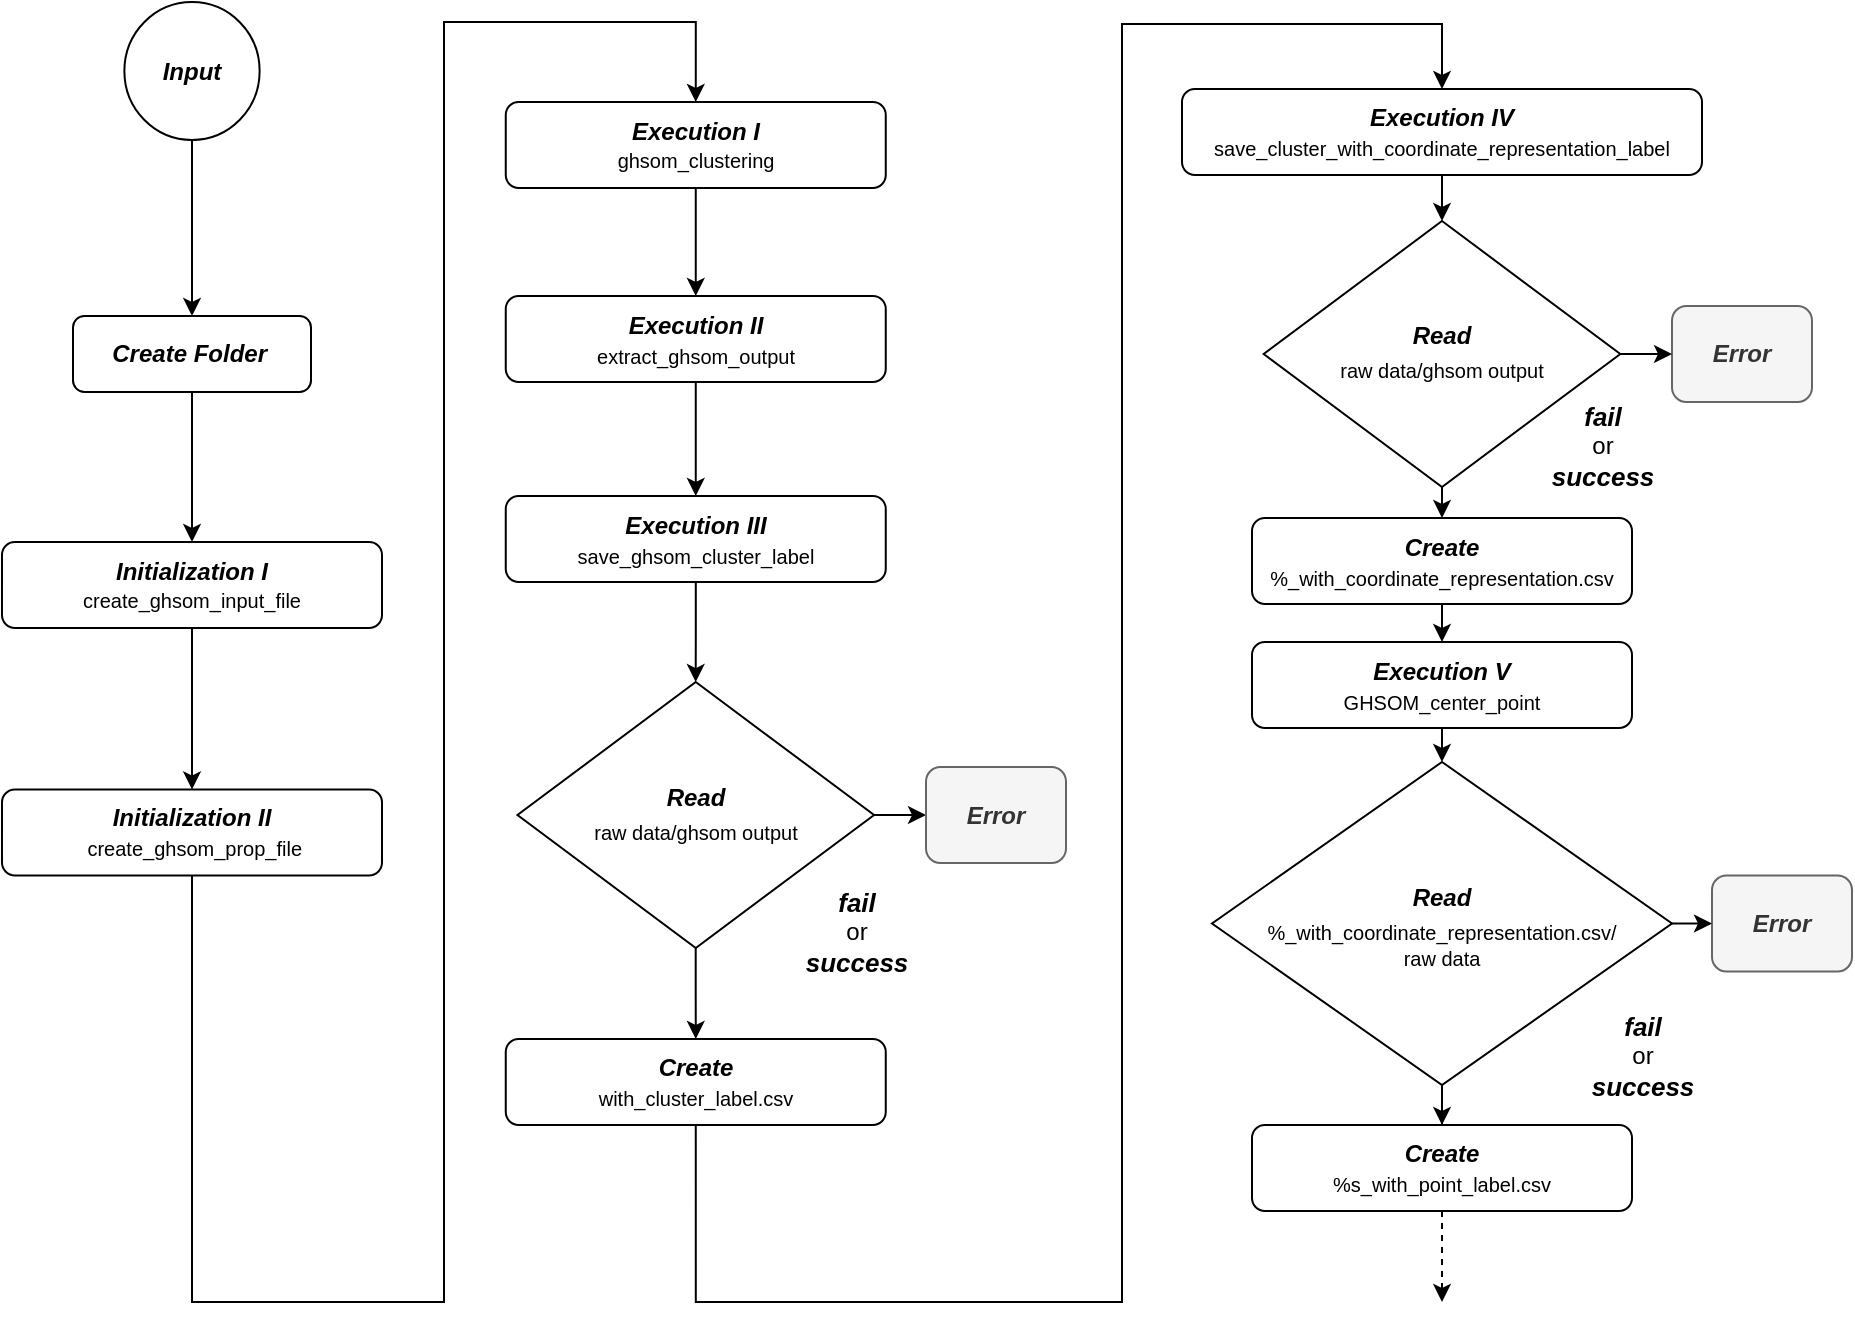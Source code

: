<mxfile version="14.5.1" type="device"><diagram id="QidzLWKCitkvwv9aXob5" name="Page-1"><mxGraphModel dx="1465" dy="834" grid="1" gridSize="10" guides="1" tooltips="1" connect="1" arrows="1" fold="1" page="1" pageScale="1" pageWidth="980" pageHeight="690" math="0" shadow="0"><root><mxCell id="0"/><mxCell id="1" parent="0"/><mxCell id="2DM1mxS75GV3P4JXCbJ8-4" value="" style="edgeStyle=orthogonalEdgeStyle;rounded=0;orthogonalLoop=1;jettySize=auto;html=1;" edge="1" parent="1" source="cLUWXKfO_wx265v7SliA-2" target="cLUWXKfO_wx265v7SliA-4"><mxGeometry relative="1" as="geometry"/></mxCell><mxCell id="cLUWXKfO_wx265v7SliA-2" value="&lt;i&gt;&lt;b&gt;Create Folder&lt;/b&gt;&lt;/i&gt;&amp;nbsp;" style="rounded=1;whiteSpace=wrap;html=1;fontSize=12;glass=0;strokeWidth=1;shadow=0;" parent="1" vertex="1"><mxGeometry x="63.5" y="177" width="119" height="38" as="geometry"/></mxCell><mxCell id="2DM1mxS75GV3P4JXCbJ8-8" value="" style="edgeStyle=orthogonalEdgeStyle;rounded=0;orthogonalLoop=1;jettySize=auto;html=1;" edge="1" parent="1" source="cLUWXKfO_wx265v7SliA-4" target="2DM1mxS75GV3P4JXCbJ8-7"><mxGeometry relative="1" as="geometry"/></mxCell><mxCell id="cLUWXKfO_wx265v7SliA-4" value="&lt;b style=&quot;font-size: 11px&quot;&gt;&lt;i&gt;&lt;font style=&quot;font-size: 12px&quot;&gt;Initialization I&lt;/font&gt;&lt;/i&gt;&lt;/b&gt;&lt;br&gt;&lt;font style=&quot;font-size: 10px ; line-height: 140%&quot;&gt;&lt;font style=&quot;font-size: 10px&quot;&gt;create&lt;/font&gt;&lt;font style=&quot;font-size: 10px&quot;&gt;_ghsom_input_file&lt;/font&gt;&lt;/font&gt;" style="rounded=1;whiteSpace=wrap;html=1;fontSize=12;glass=0;strokeWidth=1;shadow=0;" parent="1" vertex="1"><mxGeometry x="28.0" y="290" width="190" height="43" as="geometry"/></mxCell><mxCell id="2DM1mxS75GV3P4JXCbJ8-2" value="" style="edgeStyle=orthogonalEdgeStyle;rounded=0;orthogonalLoop=1;jettySize=auto;html=1;" edge="1" parent="1" source="cLUWXKfO_wx265v7SliA-8" target="cLUWXKfO_wx265v7SliA-2"><mxGeometry relative="1" as="geometry"/></mxCell><mxCell id="cLUWXKfO_wx265v7SliA-8" value="&lt;i&gt;&lt;b&gt;Input&lt;/b&gt;&lt;/i&gt;" style="ellipse;whiteSpace=wrap;html=1;aspect=fixed;" parent="1" vertex="1"><mxGeometry x="89.19" y="20" width="67.62" height="69" as="geometry"/></mxCell><mxCell id="2DM1mxS75GV3P4JXCbJ8-24" value="" style="edgeStyle=orthogonalEdgeStyle;rounded=0;orthogonalLoop=1;jettySize=auto;html=1;" edge="1" parent="1" source="cLUWXKfO_wx265v7SliA-30" target="cLUWXKfO_wx265v7SliA-32"><mxGeometry relative="1" as="geometry"/></mxCell><mxCell id="2DM1mxS75GV3P4JXCbJ8-25" value="" style="edgeStyle=orthogonalEdgeStyle;rounded=0;orthogonalLoop=1;jettySize=auto;html=1;" edge="1" parent="1" source="cLUWXKfO_wx265v7SliA-30" target="2DM1mxS75GV3P4JXCbJ8-23"><mxGeometry relative="1" as="geometry"/></mxCell><mxCell id="cLUWXKfO_wx265v7SliA-30" value="&lt;p style=&quot;line-height: 140%&quot;&gt;&lt;i&gt;&lt;b style=&quot;line-height: 120%&quot;&gt;Read&lt;/b&gt;&lt;/i&gt;&lt;br&gt;&lt;font style=&quot;font-size: 10px&quot;&gt;raw data/ghsom output&lt;/font&gt;&lt;/p&gt;" style="rhombus;whiteSpace=wrap;html=1;" parent="1" vertex="1"><mxGeometry x="285.73" y="360" width="178.31" height="133" as="geometry"/></mxCell><mxCell id="cLUWXKfO_wx265v7SliA-32" value="&lt;i&gt;&lt;b&gt;Error&lt;/b&gt;&lt;/i&gt;" style="rounded=1;whiteSpace=wrap;html=1;fontSize=12;glass=0;strokeWidth=1;shadow=0;fillColor=#f5f5f5;strokeColor=#666666;fontColor=#333333;" parent="1" vertex="1"><mxGeometry x="490.0" y="402.5" width="70" height="48" as="geometry"/></mxCell><mxCell id="cLUWXKfO_wx265v7SliA-38" value="&lt;i&gt;&lt;b&gt;&lt;font style=&quot;font-size: 13px&quot;&gt;fail&lt;/font&gt;&lt;/b&gt;&lt;/i&gt;&lt;br&gt;or&lt;br&gt;&lt;i&gt;&lt;b&gt;&lt;font style=&quot;font-size: 13px&quot;&gt;success&lt;/font&gt;&lt;/b&gt;&lt;/i&gt;" style="text;html=1;resizable=0;autosize=1;align=center;verticalAlign=middle;points=[];fillColor=none;strokeColor=none;rounded=0;" parent="1" vertex="1"><mxGeometry x="420" y="460" width="70" height="50" as="geometry"/></mxCell><mxCell id="2DM1mxS75GV3P4JXCbJ8-31" style="edgeStyle=orthogonalEdgeStyle;rounded=0;orthogonalLoop=1;jettySize=auto;html=1;exitX=0.5;exitY=1;exitDx=0;exitDy=0;entryX=0.5;entryY=0;entryDx=0;entryDy=0;" edge="1" parent="1" source="2DM1mxS75GV3P4JXCbJ8-7" target="2DM1mxS75GV3P4JXCbJ8-19"><mxGeometry relative="1" as="geometry"><Array as="points"><mxPoint x="123" y="670"/><mxPoint x="249" y="670"/><mxPoint x="249" y="30"/><mxPoint x="375" y="30"/></Array></mxGeometry></mxCell><mxCell id="2DM1mxS75GV3P4JXCbJ8-7" value="&lt;b style=&quot;font-size: 11px&quot;&gt;&lt;i&gt;&lt;font style=&quot;font-size: 12px&quot;&gt;Initialization II&lt;/font&gt;&lt;/i&gt;&lt;/b&gt;&lt;br&gt;&lt;div&gt;&lt;span style=&quot;font-size: 10px&quot;&gt;&amp;nbsp;create_ghsom_prop_&lt;/span&gt;&lt;span style=&quot;font-size: 10px&quot;&gt;file&lt;/span&gt;&lt;/div&gt;" style="rounded=1;whiteSpace=wrap;html=1;fontSize=12;glass=0;strokeWidth=1;shadow=0;" vertex="1" parent="1"><mxGeometry x="28.0" y="413.75" width="190" height="43" as="geometry"/></mxCell><mxCell id="2DM1mxS75GV3P4JXCbJ8-27" value="" style="edgeStyle=orthogonalEdgeStyle;rounded=0;orthogonalLoop=1;jettySize=auto;html=1;" edge="1" parent="1" source="2DM1mxS75GV3P4JXCbJ8-20" target="2DM1mxS75GV3P4JXCbJ8-21"><mxGeometry relative="1" as="geometry"/></mxCell><mxCell id="2DM1mxS75GV3P4JXCbJ8-19" value="&lt;b style=&quot;font-size: 11px&quot;&gt;&lt;i&gt;&lt;font style=&quot;font-size: 12px&quot;&gt;Execution I&lt;/font&gt;&lt;/i&gt;&lt;/b&gt;&lt;br&gt;&lt;font style=&quot;font-size: 10px ; line-height: 140%&quot;&gt;&lt;font style=&quot;font-size: 10px&quot;&gt;ghsom_clustering&lt;/font&gt;&lt;/font&gt;" style="rounded=1;whiteSpace=wrap;html=1;fontSize=12;glass=0;strokeWidth=1;shadow=0;" vertex="1" parent="1"><mxGeometry x="279.88" y="70" width="190" height="43" as="geometry"/></mxCell><mxCell id="2DM1mxS75GV3P4JXCbJ8-29" value="" style="edgeStyle=orthogonalEdgeStyle;rounded=0;orthogonalLoop=1;jettySize=auto;html=1;" edge="1" parent="1" source="2DM1mxS75GV3P4JXCbJ8-21" target="cLUWXKfO_wx265v7SliA-30"><mxGeometry relative="1" as="geometry"/></mxCell><mxCell id="2DM1mxS75GV3P4JXCbJ8-21" value="&lt;b style=&quot;font-size: 11px&quot;&gt;&lt;i&gt;&lt;font style=&quot;font-size: 12px&quot;&gt;Execution III&lt;/font&gt;&lt;/i&gt;&lt;/b&gt;&lt;br&gt;&lt;div&gt;&lt;span style=&quot;font-size: 10px&quot;&gt;save_ghsom_cluster&lt;/span&gt;&lt;span style=&quot;font-size: 10px&quot;&gt;_label&lt;/span&gt;&lt;/div&gt;" style="rounded=1;whiteSpace=wrap;html=1;fontSize=12;glass=0;strokeWidth=1;shadow=0;" vertex="1" parent="1"><mxGeometry x="279.88" y="267" width="190" height="43" as="geometry"/></mxCell><mxCell id="2DM1mxS75GV3P4JXCbJ8-47" style="edgeStyle=orthogonalEdgeStyle;rounded=0;orthogonalLoop=1;jettySize=auto;html=1;exitX=0.5;exitY=1;exitDx=0;exitDy=0;entryX=0.5;entryY=0;entryDx=0;entryDy=0;" edge="1" parent="1" source="2DM1mxS75GV3P4JXCbJ8-23" target="2DM1mxS75GV3P4JXCbJ8-43"><mxGeometry relative="1" as="geometry"><Array as="points"><mxPoint x="375" y="670"/><mxPoint x="588" y="670"/><mxPoint x="588" y="31"/><mxPoint x="748" y="31"/></Array></mxGeometry></mxCell><mxCell id="2DM1mxS75GV3P4JXCbJ8-23" value="&lt;b style=&quot;font-size: 11px&quot;&gt;&lt;i&gt;&lt;font style=&quot;font-size: 12px&quot;&gt;Create&lt;/font&gt;&lt;/i&gt;&lt;/b&gt;&lt;br&gt;&lt;div&gt;&lt;span style=&quot;font-size: 10px&quot;&gt;with_cluster_label.csv&lt;/span&gt;&lt;/div&gt;" style="rounded=1;whiteSpace=wrap;html=1;fontSize=12;glass=0;strokeWidth=1;shadow=0;" vertex="1" parent="1"><mxGeometry x="279.88" y="538.5" width="190" height="43" as="geometry"/></mxCell><mxCell id="2DM1mxS75GV3P4JXCbJ8-32" value="&lt;i&gt;&lt;b&gt;Error&lt;/b&gt;&lt;/i&gt;" style="rounded=1;whiteSpace=wrap;html=1;fontSize=12;glass=0;strokeWidth=1;shadow=0;fillColor=#f5f5f5;strokeColor=#666666;fontColor=#333333;" vertex="1" parent="1"><mxGeometry x="883" y="456.75" width="70" height="48" as="geometry"/></mxCell><mxCell id="2DM1mxS75GV3P4JXCbJ8-33" value="&lt;i&gt;&lt;b&gt;Error&lt;/b&gt;&lt;/i&gt;" style="rounded=1;whiteSpace=wrap;html=1;fontSize=12;glass=0;strokeWidth=1;shadow=0;fillColor=#f5f5f5;strokeColor=#666666;fontColor=#333333;" vertex="1" parent="1"><mxGeometry x="863" y="172" width="70" height="48" as="geometry"/></mxCell><mxCell id="2DM1mxS75GV3P4JXCbJ8-52" value="" style="edgeStyle=orthogonalEdgeStyle;rounded=0;orthogonalLoop=1;jettySize=auto;html=1;" edge="1" parent="1" source="2DM1mxS75GV3P4JXCbJ8-37" target="2DM1mxS75GV3P4JXCbJ8-33"><mxGeometry relative="1" as="geometry"/></mxCell><mxCell id="2DM1mxS75GV3P4JXCbJ8-56" style="edgeStyle=orthogonalEdgeStyle;rounded=0;orthogonalLoop=1;jettySize=auto;html=1;exitX=0.5;exitY=1;exitDx=0;exitDy=0;entryX=0.5;entryY=0;entryDx=0;entryDy=0;" edge="1" parent="1" source="2DM1mxS75GV3P4JXCbJ8-37" target="2DM1mxS75GV3P4JXCbJ8-39"><mxGeometry relative="1" as="geometry"/></mxCell><mxCell id="2DM1mxS75GV3P4JXCbJ8-37" value="&lt;p style=&quot;line-height: 140%&quot;&gt;&lt;i&gt;&lt;b style=&quot;line-height: 120%&quot;&gt;Read&lt;/b&gt;&lt;/i&gt;&lt;br&gt;&lt;font style=&quot;font-size: 10px&quot;&gt;raw data/ghsom output&lt;/font&gt;&lt;/p&gt;" style="rhombus;whiteSpace=wrap;html=1;" vertex="1" parent="1"><mxGeometry x="658.85" y="129.5" width="178.31" height="133" as="geometry"/></mxCell><mxCell id="2DM1mxS75GV3P4JXCbJ8-59" value="" style="edgeStyle=orthogonalEdgeStyle;rounded=0;orthogonalLoop=1;jettySize=auto;html=1;" edge="1" parent="1" source="2DM1mxS75GV3P4JXCbJ8-38" target="2DM1mxS75GV3P4JXCbJ8-32"><mxGeometry relative="1" as="geometry"/></mxCell><mxCell id="2DM1mxS75GV3P4JXCbJ8-60" value="" style="edgeStyle=orthogonalEdgeStyle;rounded=0;orthogonalLoop=1;jettySize=auto;html=1;" edge="1" parent="1" source="2DM1mxS75GV3P4JXCbJ8-38" target="2DM1mxS75GV3P4JXCbJ8-40"><mxGeometry relative="1" as="geometry"/></mxCell><mxCell id="2DM1mxS75GV3P4JXCbJ8-38" value="&lt;p style=&quot;line-height: 100%&quot;&gt;&lt;i&gt;&lt;b style=&quot;line-height: 180%&quot;&gt;Read&lt;/b&gt;&lt;/i&gt;&lt;br&gt;&lt;font style=&quot;font-size: 10px&quot;&gt;%_with_coordinate_representation.csv/&lt;br&gt;&lt;/font&gt;&lt;span style=&quot;font-size: 10px&quot;&gt;raw data&lt;/span&gt;&lt;/p&gt;" style="rhombus;whiteSpace=wrap;html=1;" vertex="1" parent="1"><mxGeometry x="633" y="400" width="230" height="161.5" as="geometry"/></mxCell><mxCell id="2DM1mxS75GV3P4JXCbJ8-57" style="edgeStyle=orthogonalEdgeStyle;rounded=0;orthogonalLoop=1;jettySize=auto;html=1;exitX=0.5;exitY=1;exitDx=0;exitDy=0;entryX=0.5;entryY=0;entryDx=0;entryDy=0;" edge="1" parent="1" source="2DM1mxS75GV3P4JXCbJ8-39" target="2DM1mxS75GV3P4JXCbJ8-42"><mxGeometry relative="1" as="geometry"/></mxCell><mxCell id="2DM1mxS75GV3P4JXCbJ8-39" value="&lt;b style=&quot;font-size: 11px&quot;&gt;&lt;i&gt;&lt;font style=&quot;font-size: 12px&quot;&gt;Create&lt;/font&gt;&lt;/i&gt;&lt;/b&gt;&lt;br&gt;&lt;div&gt;&lt;div&gt;&lt;span style=&quot;font-size: 10px&quot;&gt;%_with_coordinate_&lt;/span&gt;&lt;span style=&quot;font-size: 10px&quot;&gt;representation.csv&lt;/span&gt;&lt;/div&gt;&lt;/div&gt;" style="rounded=1;whiteSpace=wrap;html=1;fontSize=12;glass=0;strokeWidth=1;shadow=0;" vertex="1" parent="1"><mxGeometry x="653" y="278" width="190" height="43" as="geometry"/></mxCell><mxCell id="2DM1mxS75GV3P4JXCbJ8-63" value="" style="edgeStyle=orthogonalEdgeStyle;rounded=0;orthogonalLoop=1;jettySize=auto;html=1;dashed=1;" edge="1" parent="1" source="2DM1mxS75GV3P4JXCbJ8-40"><mxGeometry relative="1" as="geometry"><mxPoint x="748" y="670" as="targetPoint"/><Array as="points"><mxPoint x="748" y="660"/><mxPoint x="748" y="660"/></Array></mxGeometry></mxCell><mxCell id="2DM1mxS75GV3P4JXCbJ8-40" value="&lt;b style=&quot;font-size: 11px&quot;&gt;&lt;i&gt;&lt;font style=&quot;font-size: 12px&quot;&gt;Create&lt;/font&gt;&lt;/i&gt;&lt;/b&gt;&lt;br&gt;&lt;div&gt;&lt;div&gt;&lt;span style=&quot;font-size: 10px&quot;&gt;%s_with_point_&lt;/span&gt;&lt;span style=&quot;font-size: 10px&quot;&gt;label.csv&lt;/span&gt;&lt;/div&gt;&lt;/div&gt;" style="rounded=1;whiteSpace=wrap;html=1;fontSize=12;glass=0;strokeWidth=1;shadow=0;" vertex="1" parent="1"><mxGeometry x="653" y="581.5" width="190" height="43" as="geometry"/></mxCell><mxCell id="2DM1mxS75GV3P4JXCbJ8-58" style="edgeStyle=orthogonalEdgeStyle;rounded=0;orthogonalLoop=1;jettySize=auto;html=1;exitX=0.5;exitY=1;exitDx=0;exitDy=0;entryX=0.5;entryY=0;entryDx=0;entryDy=0;" edge="1" parent="1" source="2DM1mxS75GV3P4JXCbJ8-42" target="2DM1mxS75GV3P4JXCbJ8-38"><mxGeometry relative="1" as="geometry"/></mxCell><mxCell id="2DM1mxS75GV3P4JXCbJ8-42" value="&lt;b style=&quot;font-size: 11px&quot;&gt;&lt;i&gt;&lt;font style=&quot;font-size: 12px&quot;&gt;Execution V&lt;/font&gt;&lt;/i&gt;&lt;/b&gt;&lt;br&gt;&lt;span style=&quot;font-size: 10px&quot;&gt;GHSOM_center_point&lt;/span&gt;" style="rounded=1;whiteSpace=wrap;html=1;fontSize=12;glass=0;strokeWidth=1;shadow=0;" vertex="1" parent="1"><mxGeometry x="653" y="340" width="190" height="43" as="geometry"/></mxCell><mxCell id="2DM1mxS75GV3P4JXCbJ8-51" style="edgeStyle=orthogonalEdgeStyle;rounded=0;orthogonalLoop=1;jettySize=auto;html=1;exitX=0.5;exitY=1;exitDx=0;exitDy=0;entryX=0.5;entryY=0;entryDx=0;entryDy=0;" edge="1" parent="1" source="2DM1mxS75GV3P4JXCbJ8-43" target="2DM1mxS75GV3P4JXCbJ8-37"><mxGeometry relative="1" as="geometry"/></mxCell><mxCell id="2DM1mxS75GV3P4JXCbJ8-43" value="&lt;b style=&quot;font-size: 11px&quot;&gt;&lt;i&gt;&lt;font style=&quot;font-size: 12px&quot;&gt;Execution IV&lt;/font&gt;&lt;/i&gt;&lt;/b&gt;&lt;br&gt;&lt;div&gt;&lt;span style=&quot;font-size: 10px&quot;&gt;save_cluster_with&lt;/span&gt;&lt;span style=&quot;font-size: 10px&quot;&gt;_coordinate_repres&lt;/span&gt;&lt;span style=&quot;font-size: 10px&quot;&gt;entation_label&lt;/span&gt;&lt;/div&gt;" style="rounded=1;whiteSpace=wrap;html=1;fontSize=12;glass=0;strokeWidth=1;shadow=0;" vertex="1" parent="1"><mxGeometry x="618" y="63.5" width="260" height="43" as="geometry"/></mxCell><mxCell id="2DM1mxS75GV3P4JXCbJ8-45" value="&lt;i&gt;&lt;b&gt;&lt;font style=&quot;font-size: 13px&quot;&gt;fail&lt;/font&gt;&lt;/b&gt;&lt;/i&gt;&lt;br&gt;or&lt;br&gt;&lt;i&gt;&lt;b&gt;&lt;font style=&quot;font-size: 13px&quot;&gt;success&lt;/font&gt;&lt;/b&gt;&lt;/i&gt;" style="text;html=1;resizable=0;autosize=1;align=center;verticalAlign=middle;points=[];fillColor=none;strokeColor=none;rounded=0;" vertex="1" parent="1"><mxGeometry x="793" y="217" width="70" height="50" as="geometry"/></mxCell><mxCell id="2DM1mxS75GV3P4JXCbJ8-46" value="&lt;i&gt;&lt;b&gt;&lt;font style=&quot;font-size: 13px&quot;&gt;fail&lt;/font&gt;&lt;/b&gt;&lt;/i&gt;&lt;br&gt;or&lt;br&gt;&lt;i&gt;&lt;b&gt;&lt;font style=&quot;font-size: 13px&quot;&gt;success&lt;/font&gt;&lt;/b&gt;&lt;/i&gt;" style="text;html=1;resizable=0;autosize=1;align=center;verticalAlign=middle;points=[];fillColor=none;strokeColor=none;rounded=0;" vertex="1" parent="1"><mxGeometry x="813" y="521.5" width="70" height="50" as="geometry"/></mxCell><mxCell id="2DM1mxS75GV3P4JXCbJ8-20" value="&lt;b style=&quot;font-size: 11px&quot;&gt;&lt;i&gt;&lt;font style=&quot;font-size: 12px&quot;&gt;Execution II&lt;/font&gt;&lt;/i&gt;&lt;/b&gt;&lt;br&gt;&lt;span style=&quot;font-size: 10px&quot;&gt;extract_ghsom_output&lt;/span&gt;" style="rounded=1;whiteSpace=wrap;html=1;fontSize=12;glass=0;strokeWidth=1;shadow=0;" vertex="1" parent="1"><mxGeometry x="279.88" y="167" width="190" height="43" as="geometry"/></mxCell><mxCell id="2DM1mxS75GV3P4JXCbJ8-48" value="" style="edgeStyle=orthogonalEdgeStyle;rounded=0;orthogonalLoop=1;jettySize=auto;html=1;" edge="1" parent="1" source="2DM1mxS75GV3P4JXCbJ8-19" target="2DM1mxS75GV3P4JXCbJ8-20"><mxGeometry relative="1" as="geometry"><mxPoint x="374.917" y="113.0" as="sourcePoint"/><mxPoint x="374" y="265" as="targetPoint"/></mxGeometry></mxCell></root></mxGraphModel></diagram></mxfile>